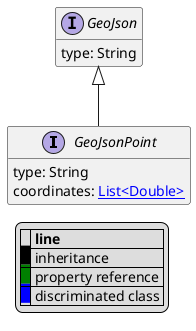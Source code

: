 @startuml

hide empty fields
hide empty methods
legend
|= |= line |
|<back:black>   </back>| inheritance |
|<back:green>   </back>| property reference |
|<back:blue>   </back>| discriminated class |
endlegend
interface GeoJsonPoint [[GeoJsonPoint.svg]] extends GeoJson {
    type: String
    coordinates: [[Double.svg List<Double>]]
}
interface GeoJson [[GeoJson.svg]]  {
    type: String
}





@enduml
